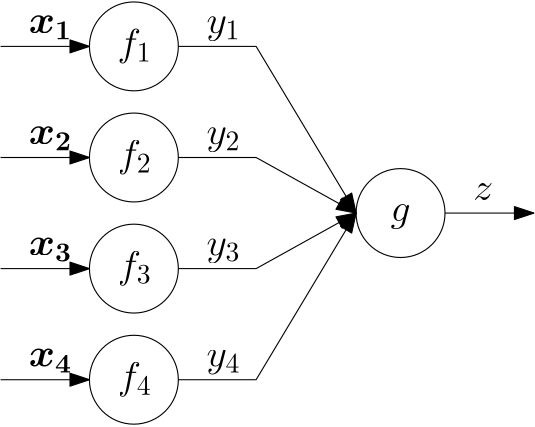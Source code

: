 <?xml version="1.0"?>
<!DOCTYPE ipe SYSTEM "ipe.dtd">
<ipe version="70206" creator="Ipe 7.2.7">
<info created="D:20180305065134" modified="D:20180305070653"/>
<preamble>\usepackage{bm}</preamble>
<ipestyle name="basic">
<symbol name="arrow/arc(spx)">
<path stroke="sym-stroke" fill="sym-stroke" pen="sym-pen">
0 0 m
-1 0.333 l
-1 -0.333 l
h
</path>
</symbol>
<symbol name="arrow/farc(spx)">
<path stroke="sym-stroke" fill="white" pen="sym-pen">
0 0 m
-1 0.333 l
-1 -0.333 l
h
</path>
</symbol>
<symbol name="arrow/ptarc(spx)">
<path stroke="sym-stroke" fill="sym-stroke" pen="sym-pen">
0 0 m
-1 0.333 l
-0.8 0 l
-1 -0.333 l
h
</path>
</symbol>
<symbol name="arrow/fptarc(spx)">
<path stroke="sym-stroke" fill="white" pen="sym-pen">
0 0 m
-1 0.333 l
-0.8 0 l
-1 -0.333 l
h
</path>
</symbol>
<symbol name="mark/circle(sx)" transformations="translations">
<path fill="sym-stroke">
0.6 0 0 0.6 0 0 e
0.4 0 0 0.4 0 0 e
</path>
</symbol>
<symbol name="mark/disk(sx)" transformations="translations">
<path fill="sym-stroke">
0.6 0 0 0.6 0 0 e
</path>
</symbol>
<symbol name="mark/fdisk(sfx)" transformations="translations">
<group>
<path fill="sym-fill">
0.5 0 0 0.5 0 0 e
</path>
<path fill="sym-stroke" fillrule="eofill">
0.6 0 0 0.6 0 0 e
0.4 0 0 0.4 0 0 e
</path>
</group>
</symbol>
<symbol name="mark/box(sx)" transformations="translations">
<path fill="sym-stroke" fillrule="eofill">
-0.6 -0.6 m
0.6 -0.6 l
0.6 0.6 l
-0.6 0.6 l
h
-0.4 -0.4 m
0.4 -0.4 l
0.4 0.4 l
-0.4 0.4 l
h
</path>
</symbol>
<symbol name="mark/square(sx)" transformations="translations">
<path fill="sym-stroke">
-0.6 -0.6 m
0.6 -0.6 l
0.6 0.6 l
-0.6 0.6 l
h
</path>
</symbol>
<symbol name="mark/fsquare(sfx)" transformations="translations">
<group>
<path fill="sym-fill">
-0.5 -0.5 m
0.5 -0.5 l
0.5 0.5 l
-0.5 0.5 l
h
</path>
<path fill="sym-stroke" fillrule="eofill">
-0.6 -0.6 m
0.6 -0.6 l
0.6 0.6 l
-0.6 0.6 l
h
-0.4 -0.4 m
0.4 -0.4 l
0.4 0.4 l
-0.4 0.4 l
h
</path>
</group>
</symbol>
<symbol name="mark/cross(sx)" transformations="translations">
<group>
<path fill="sym-stroke">
-0.43 -0.57 m
0.57 0.43 l
0.43 0.57 l
-0.57 -0.43 l
h
</path>
<path fill="sym-stroke">
-0.43 0.57 m
0.57 -0.43 l
0.43 -0.57 l
-0.57 0.43 l
h
</path>
</group>
</symbol>
<symbol name="arrow/fnormal(spx)">
<path stroke="sym-stroke" fill="white" pen="sym-pen">
0 0 m
-1 0.333 l
-1 -0.333 l
h
</path>
</symbol>
<symbol name="arrow/pointed(spx)">
<path stroke="sym-stroke" fill="sym-stroke" pen="sym-pen">
0 0 m
-1 0.333 l
-0.8 0 l
-1 -0.333 l
h
</path>
</symbol>
<symbol name="arrow/fpointed(spx)">
<path stroke="sym-stroke" fill="white" pen="sym-pen">
0 0 m
-1 0.333 l
-0.8 0 l
-1 -0.333 l
h
</path>
</symbol>
<symbol name="arrow/linear(spx)">
<path stroke="sym-stroke" pen="sym-pen">
-1 0.333 m
0 0 l
-1 -0.333 l
</path>
</symbol>
<symbol name="arrow/fdouble(spx)">
<path stroke="sym-stroke" fill="white" pen="sym-pen">
0 0 m
-1 0.333 l
-1 -0.333 l
h
-1 0 m
-2 0.333 l
-2 -0.333 l
h
</path>
</symbol>
<symbol name="arrow/double(spx)">
<path stroke="sym-stroke" fill="sym-stroke" pen="sym-pen">
0 0 m
-1 0.333 l
-1 -0.333 l
h
-1 0 m
-2 0.333 l
-2 -0.333 l
h
</path>
</symbol>
<pen name="heavier" value="0.8"/>
<pen name="fat" value="1.2"/>
<pen name="ultrafat" value="2"/>
<symbolsize name="large" value="5"/>
<symbolsize name="small" value="2"/>
<symbolsize name="tiny" value="1.1"/>
<arrowsize name="large" value="10"/>
<arrowsize name="small" value="5"/>
<arrowsize name="tiny" value="3"/>
<color name="red" value="1 0 0"/>
<color name="green" value="0 1 0"/>
<color name="blue" value="0 0 1"/>
<color name="yellow" value="1 1 0"/>
<color name="orange" value="1 0.647 0"/>
<color name="gold" value="1 0.843 0"/>
<color name="purple" value="0.627 0.125 0.941"/>
<color name="gray" value="0.745"/>
<color name="brown" value="0.647 0.165 0.165"/>
<color name="navy" value="0 0 0.502"/>
<color name="pink" value="1 0.753 0.796"/>
<color name="seagreen" value="0.18 0.545 0.341"/>
<color name="turquoise" value="0.251 0.878 0.816"/>
<color name="violet" value="0.933 0.51 0.933"/>
<color name="darkblue" value="0 0 0.545"/>
<color name="darkcyan" value="0 0.545 0.545"/>
<color name="darkgray" value="0.663"/>
<color name="darkgreen" value="0 0.392 0"/>
<color name="darkmagenta" value="0.545 0 0.545"/>
<color name="darkorange" value="1 0.549 0"/>
<color name="darkred" value="0.545 0 0"/>
<color name="lightblue" value="0.678 0.847 0.902"/>
<color name="lightcyan" value="0.878 1 1"/>
<color name="lightgray" value="0.827"/>
<color name="lightgreen" value="0.565 0.933 0.565"/>
<color name="lightyellow" value="1 1 0.878"/>
<dashstyle name="dashed" value="[4] 0"/>
<dashstyle name="dotted" value="[1 3] 0"/>
<dashstyle name="dash dotted" value="[4 2 1 2] 0"/>
<dashstyle name="dash dot dotted" value="[4 2 1 2 1 2] 0"/>
<textsize name="large" value="\large"/>
<textsize name="small" value="\small"/>
<textsize name="tiny" value="\tiny"/>
<textsize name="Large" value="\Large"/>
<textsize name="LARGE" value="\LARGE"/>
<textsize name="huge" value="\huge"/>
<textsize name="Huge" value="\Huge"/>
<textsize name="footnote" value="\footnotesize"/>
<textstyle name="center" begin="\begin{center}" end="\end{center}"/>
<textstyle name="itemize" begin="\begin{itemize}" end="\end{itemize}"/>
<textstyle name="item" begin="\begin{itemize}\item{}" end="\end{itemize}"/>
<gridsize name="4 pts" value="4"/>
<gridsize name="8 pts (~3 mm)" value="8"/>
<gridsize name="16 pts (~6 mm)" value="16"/>
<gridsize name="32 pts (~12 mm)" value="32"/>
<gridsize name="10 pts (~3.5 mm)" value="10"/>
<gridsize name="20 pts (~7 mm)" value="20"/>
<gridsize name="14 pts (~5 mm)" value="14"/>
<gridsize name="28 pts (~10 mm)" value="28"/>
<gridsize name="56 pts (~20 mm)" value="56"/>
<anglesize name="90 deg" value="90"/>
<anglesize name="60 deg" value="60"/>
<anglesize name="45 deg" value="45"/>
<anglesize name="30 deg" value="30"/>
<anglesize name="22.5 deg" value="22.5"/>
<opacity name="10%" value="0.1"/>
<opacity name="30%" value="0.3"/>
<opacity name="50%" value="0.5"/>
<opacity name="75%" value="0.75"/>
<tiling name="falling" angle="-60" step="4" width="1"/>
<tiling name="rising" angle="30" step="4" width="1"/>
</ipestyle>
<page>
<layer name="alpha"/>
<view layers="alpha" active="alpha"/>
<text layer="alpha" matrix="-0.290248 0.956951 -0.956951 -0.290248 879.605 749.927" transformations="translations" pos="152 712" stroke="black" type="label" width="12.403" height="9.962" depth="2.79" valign="baseline" size="Large" style="math">f_1</text>
<path matrix="1 0 0 1 0 -12" stroke="black">
16 0 0 16 160 704 e
</path>
<path matrix="1 0 0 1 0 -12" stroke="black" arrow="normal/normal">
112 704 m
144 704 l
</path>
<text matrix="-0.290248 0.956951 -0.956951 -0.290248 847.605 757.927" transformations="translations" pos="152 712" stroke="black" type="label" width="15.681" height="6.378" depth="2.15" valign="baseline" size="Large" style="math">\bm{x_1}</text>
<text matrix="-0.290248 0.956951 -0.956951 -0.290248 879.605 709.927" transformations="translations" pos="152 712" stroke="black" type="label" width="12.403" height="9.962" depth="2.79" valign="baseline" size="Large" style="math">f_2</text>
<path matrix="1 0 0 1 0 -52" stroke="black">
16 0 0 16 160 704 e
</path>
<path matrix="1 0 0 1 0 -52" stroke="black" arrow="normal/normal">
112 704 m
144 704 l
</path>
<text matrix="-0.290248 0.956951 -0.956951 -0.290248 847.605 717.927" transformations="translations" pos="152 712" stroke="black" type="label" width="15.681" height="6.378" depth="2.15" valign="baseline" size="Large" style="math">\bm{x_2}</text>
<text matrix="-0.290248 0.956951 -0.956951 -0.290248 879.605 669.927" transformations="translations" pos="152 712" stroke="black" type="label" width="12.403" height="9.962" depth="2.79" valign="baseline" size="Large" style="math">f_3</text>
<path matrix="1 0 0 1 0 -92" stroke="black">
16 0 0 16 160 704 e
</path>
<path matrix="1 0 0 1 0 -92" stroke="black" arrow="normal/normal">
112 704 m
144 704 l
</path>
<text matrix="-0.290248 0.956951 -0.956951 -0.290248 847.605 677.927" transformations="translations" pos="152 712" stroke="black" type="label" width="15.681" height="6.378" depth="2.15" valign="baseline" size="Large" style="math">\bm{x_3}</text>
<text matrix="-0.290248 0.956951 -0.956951 -0.290248 879.605 629.927" transformations="translations" pos="152 712" stroke="black" type="label" width="12.403" height="9.962" depth="2.79" valign="baseline" size="Large" style="math">f_4</text>
<path matrix="1 0 0 1 0 -132" stroke="black">
16 0 0 16 160 704 e
</path>
<path matrix="1 0 0 1 0 -132" stroke="black" arrow="normal/normal">
112 704 m
144 704 l
</path>
<text matrix="-0.290248 0.956951 -0.956951 -0.290248 847.605 637.927" transformations="translations" pos="152 712" stroke="black" type="label" width="15.681" height="6.378" depth="2.15" valign="baseline" size="Large" style="math">\bm{x_4}</text>
<text matrix="-0.290248 0.956951 -0.956951 -0.290248 977.886 690.346" transformations="translations" pos="152 712" stroke="black" type="label" width="7.241" height="6.176" depth="2.79" valign="baseline" size="Large" style="math">g</text>
<path matrix="1 0 0 1 96 -72" stroke="black">
16 0 0 16 160 704 e
</path>
<path matrix="1 0 0 1 160 -72" stroke="black" arrow="normal/normal">
112 704 m
144 704 l
</path>
<text matrix="-0.290248 0.956951 -0.956951 -0.290248 1007.61 697.927" transformations="translations" pos="152 712" stroke="black" type="label" width="7.165" height="6.177" depth="0" valign="baseline" size="Large" style="math">z</text>
<path stroke="black" arrow="normal/normal">
176 692 m
204 692 l
240 632 l
</path>
<text matrix="-0.290248 0.956951 -0.956951 -0.290248 911.605 757.927" transformations="translations" pos="152 712" stroke="black" type="label" width="12.329" height="6.176" depth="2.79" valign="baseline" size="Large" style="math">y_1</text>
<path stroke="black" arrow="normal/normal">
176 652 m
204 652 l
240 632 l
</path>
<text matrix="-0.290248 0.956951 -0.956951 -0.290248 911.605 717.927" transformations="translations" pos="152 712" stroke="black" type="label" width="12.329" height="6.176" depth="2.79" valign="baseline" size="Large" style="math">y_2</text>
<path stroke="black" arrow="normal/normal">
176 612 m
204 612 l
240 632 l
</path>
<text matrix="-0.290248 0.956951 -0.956951 -0.290248 911.605 677.927" transformations="translations" pos="152 712" stroke="black" type="label" width="12.329" height="6.176" depth="2.79" valign="baseline" size="Large" style="math">y_3</text>
<path stroke="black" arrow="normal/normal">
176 572 m
204 572 l
240 632 l
</path>
<text matrix="-0.290248 0.956951 -0.956951 -0.290248 911.605 637.927" transformations="translations" pos="152 712" stroke="black" type="label" width="12.329" height="6.176" depth="2.79" valign="baseline" size="Large" style="math">y_4</text>
</page>
</ipe>
